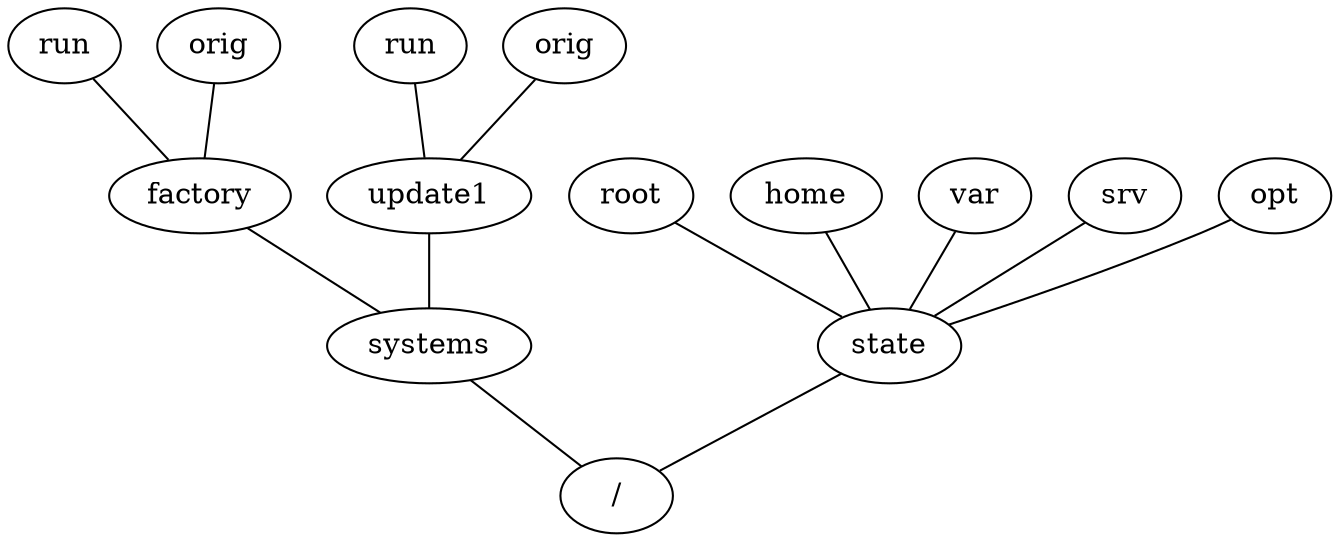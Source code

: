 graph baserock_version_layout {
    root [label="/"]
    version_factory [label="factory"]
    version_factory_run [label="run"]
    version_factory_orig [label="orig"]
    version_update1 [label="update1"]
    version_update1_run [label="run"]
    version_update1_orig [label="orig"]
    root_user_home [label="root"]

    systems -- root

    version_factory -- systems
    version_factory_run -- version_factory
    version_factory_orig -- version_factory

    version_update1 -- systems
    version_update1_run -- version_update1
    version_update1_orig -- version_update1
    
    state -- root
    home -- state
    var -- state
    srv -- state
    root_user_home -- state
    opt -- state
}
